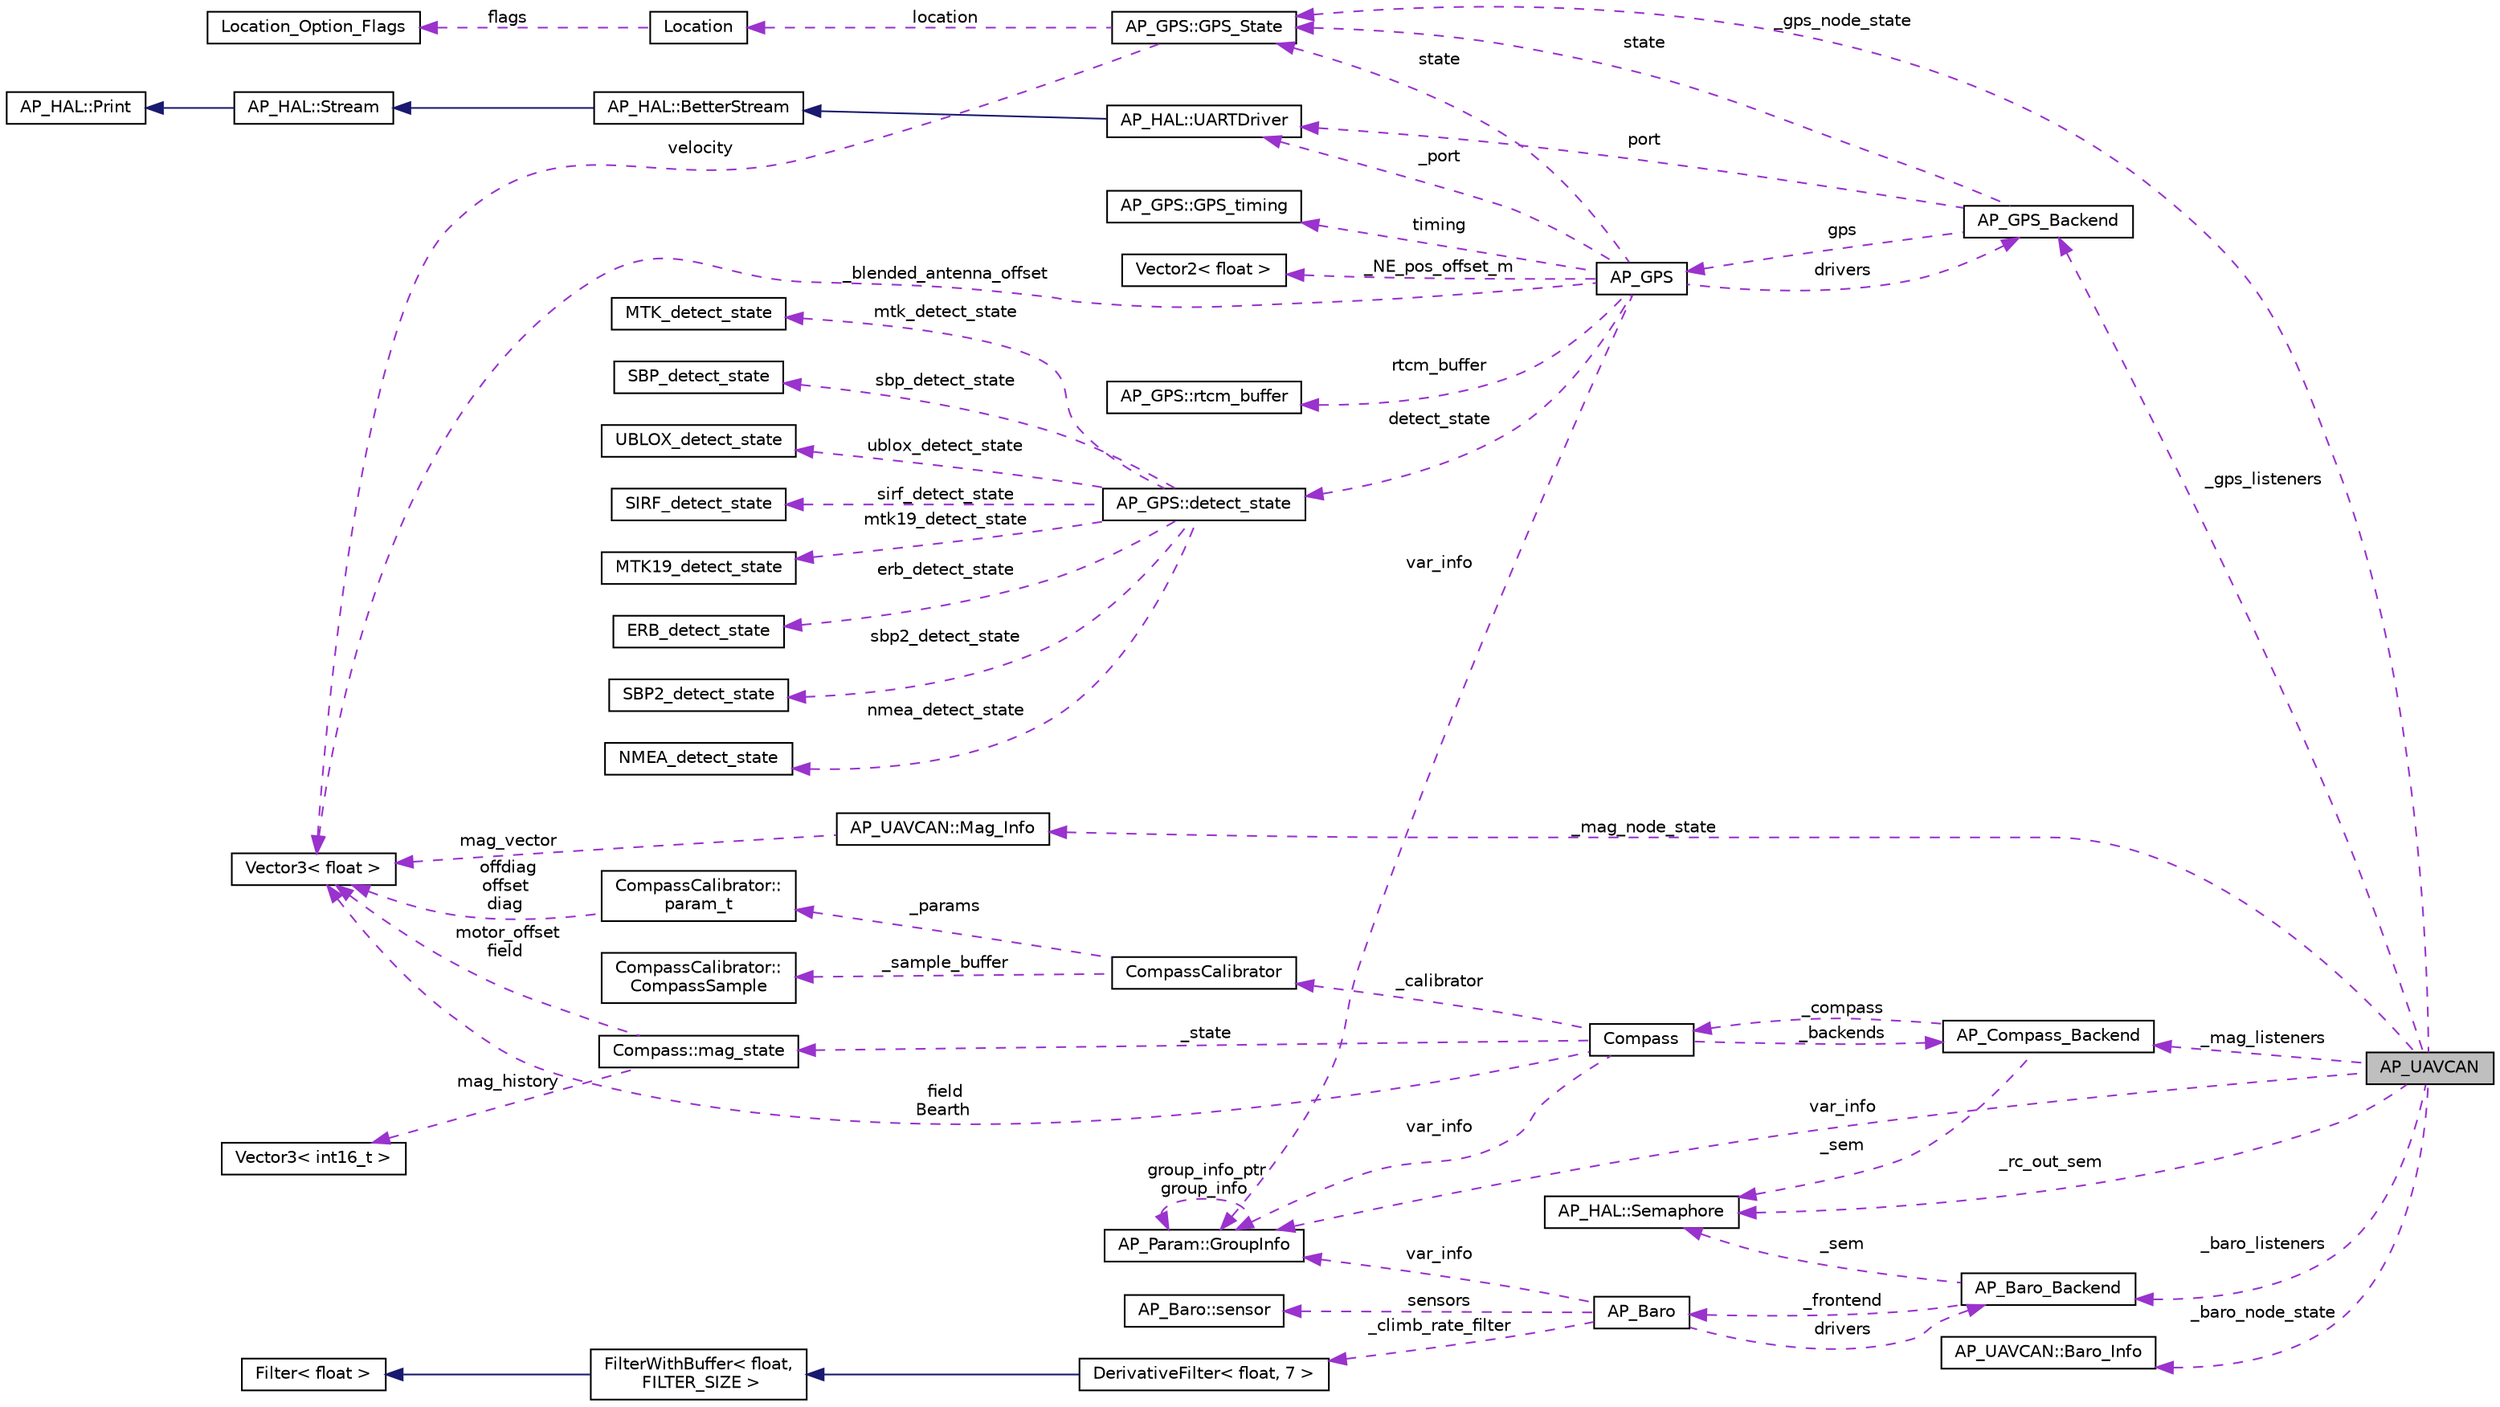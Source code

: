 digraph "AP_UAVCAN"
{
 // INTERACTIVE_SVG=YES
  edge [fontname="Helvetica",fontsize="10",labelfontname="Helvetica",labelfontsize="10"];
  node [fontname="Helvetica",fontsize="10",shape=record];
  rankdir="LR";
  Node1 [label="AP_UAVCAN",height=0.2,width=0.4,color="black", fillcolor="grey75", style="filled", fontcolor="black"];
  Node2 -> Node1 [dir="back",color="darkorchid3",fontsize="10",style="dashed",label=" _mag_node_state" ,fontname="Helvetica"];
  Node2 [label="AP_UAVCAN::Mag_Info",height=0.2,width=0.4,color="black", fillcolor="white", style="filled",URL="$structAP__UAVCAN_1_1Mag__Info.html"];
  Node3 -> Node2 [dir="back",color="darkorchid3",fontsize="10",style="dashed",label=" mag_vector" ,fontname="Helvetica"];
  Node3 [label="Vector3\< float \>",height=0.2,width=0.4,color="black", fillcolor="white", style="filled",URL="$classVector3.html"];
  Node4 -> Node1 [dir="back",color="darkorchid3",fontsize="10",style="dashed",label=" _baro_node_state" ,fontname="Helvetica"];
  Node4 [label="AP_UAVCAN::Baro_Info",height=0.2,width=0.4,color="black", fillcolor="white", style="filled",URL="$structAP__UAVCAN_1_1Baro__Info.html"];
  Node5 -> Node1 [dir="back",color="darkorchid3",fontsize="10",style="dashed",label=" _gps_listeners" ,fontname="Helvetica"];
  Node5 [label="AP_GPS_Backend",height=0.2,width=0.4,color="black", fillcolor="white", style="filled",URL="$classAP__GPS__Backend.html"];
  Node6 -> Node5 [dir="back",color="darkorchid3",fontsize="10",style="dashed",label=" port" ,fontname="Helvetica"];
  Node6 [label="AP_HAL::UARTDriver",height=0.2,width=0.4,color="black", fillcolor="white", style="filled",URL="$classAP__HAL_1_1UARTDriver.html"];
  Node7 -> Node6 [dir="back",color="midnightblue",fontsize="10",style="solid",fontname="Helvetica"];
  Node7 [label="AP_HAL::BetterStream",height=0.2,width=0.4,color="black", fillcolor="white", style="filled",URL="$classAP__HAL_1_1BetterStream.html"];
  Node8 -> Node7 [dir="back",color="midnightblue",fontsize="10",style="solid",fontname="Helvetica"];
  Node8 [label="AP_HAL::Stream",height=0.2,width=0.4,color="black", fillcolor="white", style="filled",URL="$classAP__HAL_1_1Stream.html"];
  Node9 -> Node8 [dir="back",color="midnightblue",fontsize="10",style="solid",fontname="Helvetica"];
  Node9 [label="AP_HAL::Print",height=0.2,width=0.4,color="black", fillcolor="white", style="filled",URL="$classAP__HAL_1_1Print.html"];
  Node10 -> Node5 [dir="back",color="darkorchid3",fontsize="10",style="dashed",label=" gps" ,fontname="Helvetica"];
  Node10 [label="AP_GPS",height=0.2,width=0.4,color="black", fillcolor="white", style="filled",URL="$classAP__GPS.html"];
  Node11 -> Node10 [dir="back",color="darkorchid3",fontsize="10",style="dashed",label=" detect_state" ,fontname="Helvetica"];
  Node11 [label="AP_GPS::detect_state",height=0.2,width=0.4,color="black", fillcolor="white", style="filled",URL="$structAP__GPS_1_1detect__state.html"];
  Node12 -> Node11 [dir="back",color="darkorchid3",fontsize="10",style="dashed",label=" sbp_detect_state" ,fontname="Helvetica"];
  Node12 [label="SBP_detect_state",height=0.2,width=0.4,color="black", fillcolor="white", style="filled",URL="$structSBP__detect__state.html"];
  Node13 -> Node11 [dir="back",color="darkorchid3",fontsize="10",style="dashed",label=" ublox_detect_state" ,fontname="Helvetica"];
  Node13 [label="UBLOX_detect_state",height=0.2,width=0.4,color="black", fillcolor="white", style="filled",URL="$structUBLOX__detect__state.html"];
  Node14 -> Node11 [dir="back",color="darkorchid3",fontsize="10",style="dashed",label=" sirf_detect_state" ,fontname="Helvetica"];
  Node14 [label="SIRF_detect_state",height=0.2,width=0.4,color="black", fillcolor="white", style="filled",URL="$structSIRF__detect__state.html"];
  Node15 -> Node11 [dir="back",color="darkorchid3",fontsize="10",style="dashed",label=" mtk19_detect_state" ,fontname="Helvetica"];
  Node15 [label="MTK19_detect_state",height=0.2,width=0.4,color="black", fillcolor="white", style="filled",URL="$structMTK19__detect__state.html"];
  Node16 -> Node11 [dir="back",color="darkorchid3",fontsize="10",style="dashed",label=" erb_detect_state" ,fontname="Helvetica"];
  Node16 [label="ERB_detect_state",height=0.2,width=0.4,color="black", fillcolor="white", style="filled",URL="$structERB__detect__state.html"];
  Node17 -> Node11 [dir="back",color="darkorchid3",fontsize="10",style="dashed",label=" sbp2_detect_state" ,fontname="Helvetica"];
  Node17 [label="SBP2_detect_state",height=0.2,width=0.4,color="black", fillcolor="white", style="filled",URL="$structSBP2__detect__state.html"];
  Node18 -> Node11 [dir="back",color="darkorchid3",fontsize="10",style="dashed",label=" nmea_detect_state" ,fontname="Helvetica"];
  Node18 [label="NMEA_detect_state",height=0.2,width=0.4,color="black", fillcolor="white", style="filled",URL="$structNMEA__detect__state.html"];
  Node19 -> Node11 [dir="back",color="darkorchid3",fontsize="10",style="dashed",label=" mtk_detect_state" ,fontname="Helvetica"];
  Node19 [label="MTK_detect_state",height=0.2,width=0.4,color="black", fillcolor="white", style="filled",URL="$structMTK__detect__state.html"];
  Node20 -> Node10 [dir="back",color="darkorchid3",fontsize="10",style="dashed",label=" timing" ,fontname="Helvetica"];
  Node20 [label="AP_GPS::GPS_timing",height=0.2,width=0.4,color="black", fillcolor="white", style="filled",URL="$structAP__GPS_1_1GPS__timing.html"];
  Node5 -> Node10 [dir="back",color="darkorchid3",fontsize="10",style="dashed",label=" drivers" ,fontname="Helvetica"];
  Node6 -> Node10 [dir="back",color="darkorchid3",fontsize="10",style="dashed",label=" _port" ,fontname="Helvetica"];
  Node21 -> Node10 [dir="back",color="darkorchid3",fontsize="10",style="dashed",label=" var_info" ,fontname="Helvetica"];
  Node21 [label="AP_Param::GroupInfo",height=0.2,width=0.4,color="black", fillcolor="white", style="filled",URL="$structAP__Param_1_1GroupInfo.html"];
  Node21 -> Node21 [dir="back",color="darkorchid3",fontsize="10",style="dashed",label=" group_info_ptr\ngroup_info" ,fontname="Helvetica"];
  Node3 -> Node10 [dir="back",color="darkorchid3",fontsize="10",style="dashed",label=" _blended_antenna_offset" ,fontname="Helvetica"];
  Node22 -> Node10 [dir="back",color="darkorchid3",fontsize="10",style="dashed",label=" _NE_pos_offset_m" ,fontname="Helvetica"];
  Node22 [label="Vector2\< float \>",height=0.2,width=0.4,color="black", fillcolor="white", style="filled",URL="$structVector2.html"];
  Node23 -> Node10 [dir="back",color="darkorchid3",fontsize="10",style="dashed",label=" rtcm_buffer" ,fontname="Helvetica"];
  Node23 [label="AP_GPS::rtcm_buffer",height=0.2,width=0.4,color="black", fillcolor="white", style="filled",URL="$structAP__GPS_1_1rtcm__buffer.html"];
  Node24 -> Node10 [dir="back",color="darkorchid3",fontsize="10",style="dashed",label=" state" ,fontname="Helvetica"];
  Node24 [label="AP_GPS::GPS_State",height=0.2,width=0.4,color="black", fillcolor="white", style="filled",URL="$structAP__GPS_1_1GPS__State.html"];
  Node3 -> Node24 [dir="back",color="darkorchid3",fontsize="10",style="dashed",label=" velocity" ,fontname="Helvetica"];
  Node25 -> Node24 [dir="back",color="darkorchid3",fontsize="10",style="dashed",label=" location" ,fontname="Helvetica"];
  Node25 [label="Location",height=0.2,width=0.4,color="black", fillcolor="white", style="filled",URL="$structLocation.html"];
  Node26 -> Node25 [dir="back",color="darkorchid3",fontsize="10",style="dashed",label=" flags" ,fontname="Helvetica"];
  Node26 [label="Location_Option_Flags",height=0.2,width=0.4,color="black", fillcolor="white", style="filled",URL="$structLocation__Option__Flags.html"];
  Node24 -> Node5 [dir="back",color="darkorchid3",fontsize="10",style="dashed",label=" state" ,fontname="Helvetica"];
  Node21 -> Node1 [dir="back",color="darkorchid3",fontsize="10",style="dashed",label=" var_info" ,fontname="Helvetica"];
  Node27 -> Node1 [dir="back",color="darkorchid3",fontsize="10",style="dashed",label=" _rc_out_sem" ,fontname="Helvetica"];
  Node27 [label="AP_HAL::Semaphore",height=0.2,width=0.4,color="black", fillcolor="white", style="filled",URL="$classAP__HAL_1_1Semaphore.html"];
  Node28 -> Node1 [dir="back",color="darkorchid3",fontsize="10",style="dashed",label=" _mag_listeners" ,fontname="Helvetica"];
  Node28 [label="AP_Compass_Backend",height=0.2,width=0.4,color="black", fillcolor="white", style="filled",URL="$classAP__Compass__Backend.html"];
  Node27 -> Node28 [dir="back",color="darkorchid3",fontsize="10",style="dashed",label=" _sem" ,fontname="Helvetica"];
  Node29 -> Node28 [dir="back",color="darkorchid3",fontsize="10",style="dashed",label=" _compass" ,fontname="Helvetica"];
  Node29 [label="Compass",height=0.2,width=0.4,color="black", fillcolor="white", style="filled",URL="$classCompass.html"];
  Node21 -> Node29 [dir="back",color="darkorchid3",fontsize="10",style="dashed",label=" var_info" ,fontname="Helvetica"];
  Node3 -> Node29 [dir="back",color="darkorchid3",fontsize="10",style="dashed",label=" field\nBearth" ,fontname="Helvetica"];
  Node30 -> Node29 [dir="back",color="darkorchid3",fontsize="10",style="dashed",label=" _calibrator" ,fontname="Helvetica"];
  Node30 [label="CompassCalibrator",height=0.2,width=0.4,color="black", fillcolor="white", style="filled",URL="$classCompassCalibrator.html"];
  Node31 -> Node30 [dir="back",color="darkorchid3",fontsize="10",style="dashed",label=" _params" ,fontname="Helvetica"];
  Node31 [label="CompassCalibrator::\lparam_t",height=0.2,width=0.4,color="black", fillcolor="white", style="filled",URL="$classCompassCalibrator_1_1param__t.html"];
  Node3 -> Node31 [dir="back",color="darkorchid3",fontsize="10",style="dashed",label=" offdiag\noffset\ndiag" ,fontname="Helvetica"];
  Node32 -> Node30 [dir="back",color="darkorchid3",fontsize="10",style="dashed",label=" _sample_buffer" ,fontname="Helvetica"];
  Node32 [label="CompassCalibrator::\lCompassSample",height=0.2,width=0.4,color="black", fillcolor="white", style="filled",URL="$classCompassCalibrator_1_1CompassSample.html"];
  Node28 -> Node29 [dir="back",color="darkorchid3",fontsize="10",style="dashed",label=" _backends" ,fontname="Helvetica"];
  Node33 -> Node29 [dir="back",color="darkorchid3",fontsize="10",style="dashed",label=" _state" ,fontname="Helvetica"];
  Node33 [label="Compass::mag_state",height=0.2,width=0.4,color="black", fillcolor="white", style="filled",URL="$structCompass_1_1mag__state.html"];
  Node3 -> Node33 [dir="back",color="darkorchid3",fontsize="10",style="dashed",label=" motor_offset\nfield" ,fontname="Helvetica"];
  Node34 -> Node33 [dir="back",color="darkorchid3",fontsize="10",style="dashed",label=" mag_history" ,fontname="Helvetica"];
  Node34 [label="Vector3\< int16_t \>",height=0.2,width=0.4,color="black", fillcolor="white", style="filled",URL="$classVector3.html"];
  Node35 -> Node1 [dir="back",color="darkorchid3",fontsize="10",style="dashed",label=" _baro_listeners" ,fontname="Helvetica"];
  Node35 [label="AP_Baro_Backend",height=0.2,width=0.4,color="black", fillcolor="white", style="filled",URL="$classAP__Baro__Backend.html"];
  Node36 -> Node35 [dir="back",color="darkorchid3",fontsize="10",style="dashed",label=" _frontend" ,fontname="Helvetica"];
  Node36 [label="AP_Baro",height=0.2,width=0.4,color="black", fillcolor="white", style="filled",URL="$classAP__Baro.html"];
  Node37 -> Node36 [dir="back",color="darkorchid3",fontsize="10",style="dashed",label=" sensors" ,fontname="Helvetica"];
  Node37 [label="AP_Baro::sensor",height=0.2,width=0.4,color="black", fillcolor="white", style="filled",URL="$structAP__Baro_1_1sensor.html"];
  Node38 -> Node36 [dir="back",color="darkorchid3",fontsize="10",style="dashed",label=" _climb_rate_filter" ,fontname="Helvetica"];
  Node38 [label="DerivativeFilter\< float, 7 \>",height=0.2,width=0.4,color="black", fillcolor="white", style="filled",URL="$classDerivativeFilter.html"];
  Node39 -> Node38 [dir="back",color="midnightblue",fontsize="10",style="solid",fontname="Helvetica"];
  Node39 [label="FilterWithBuffer\< float,\l FILTER_SIZE \>",height=0.2,width=0.4,color="black", fillcolor="white", style="filled",URL="$classFilterWithBuffer.html"];
  Node40 -> Node39 [dir="back",color="midnightblue",fontsize="10",style="solid",fontname="Helvetica"];
  Node40 [label="Filter\< float \>",height=0.2,width=0.4,color="black", fillcolor="white", style="filled",URL="$classFilter.html"];
  Node21 -> Node36 [dir="back",color="darkorchid3",fontsize="10",style="dashed",label=" var_info" ,fontname="Helvetica"];
  Node35 -> Node36 [dir="back",color="darkorchid3",fontsize="10",style="dashed",label=" drivers" ,fontname="Helvetica"];
  Node27 -> Node35 [dir="back",color="darkorchid3",fontsize="10",style="dashed",label=" _sem" ,fontname="Helvetica"];
  Node24 -> Node1 [dir="back",color="darkorchid3",fontsize="10",style="dashed",label=" _gps_node_state" ,fontname="Helvetica"];
}
